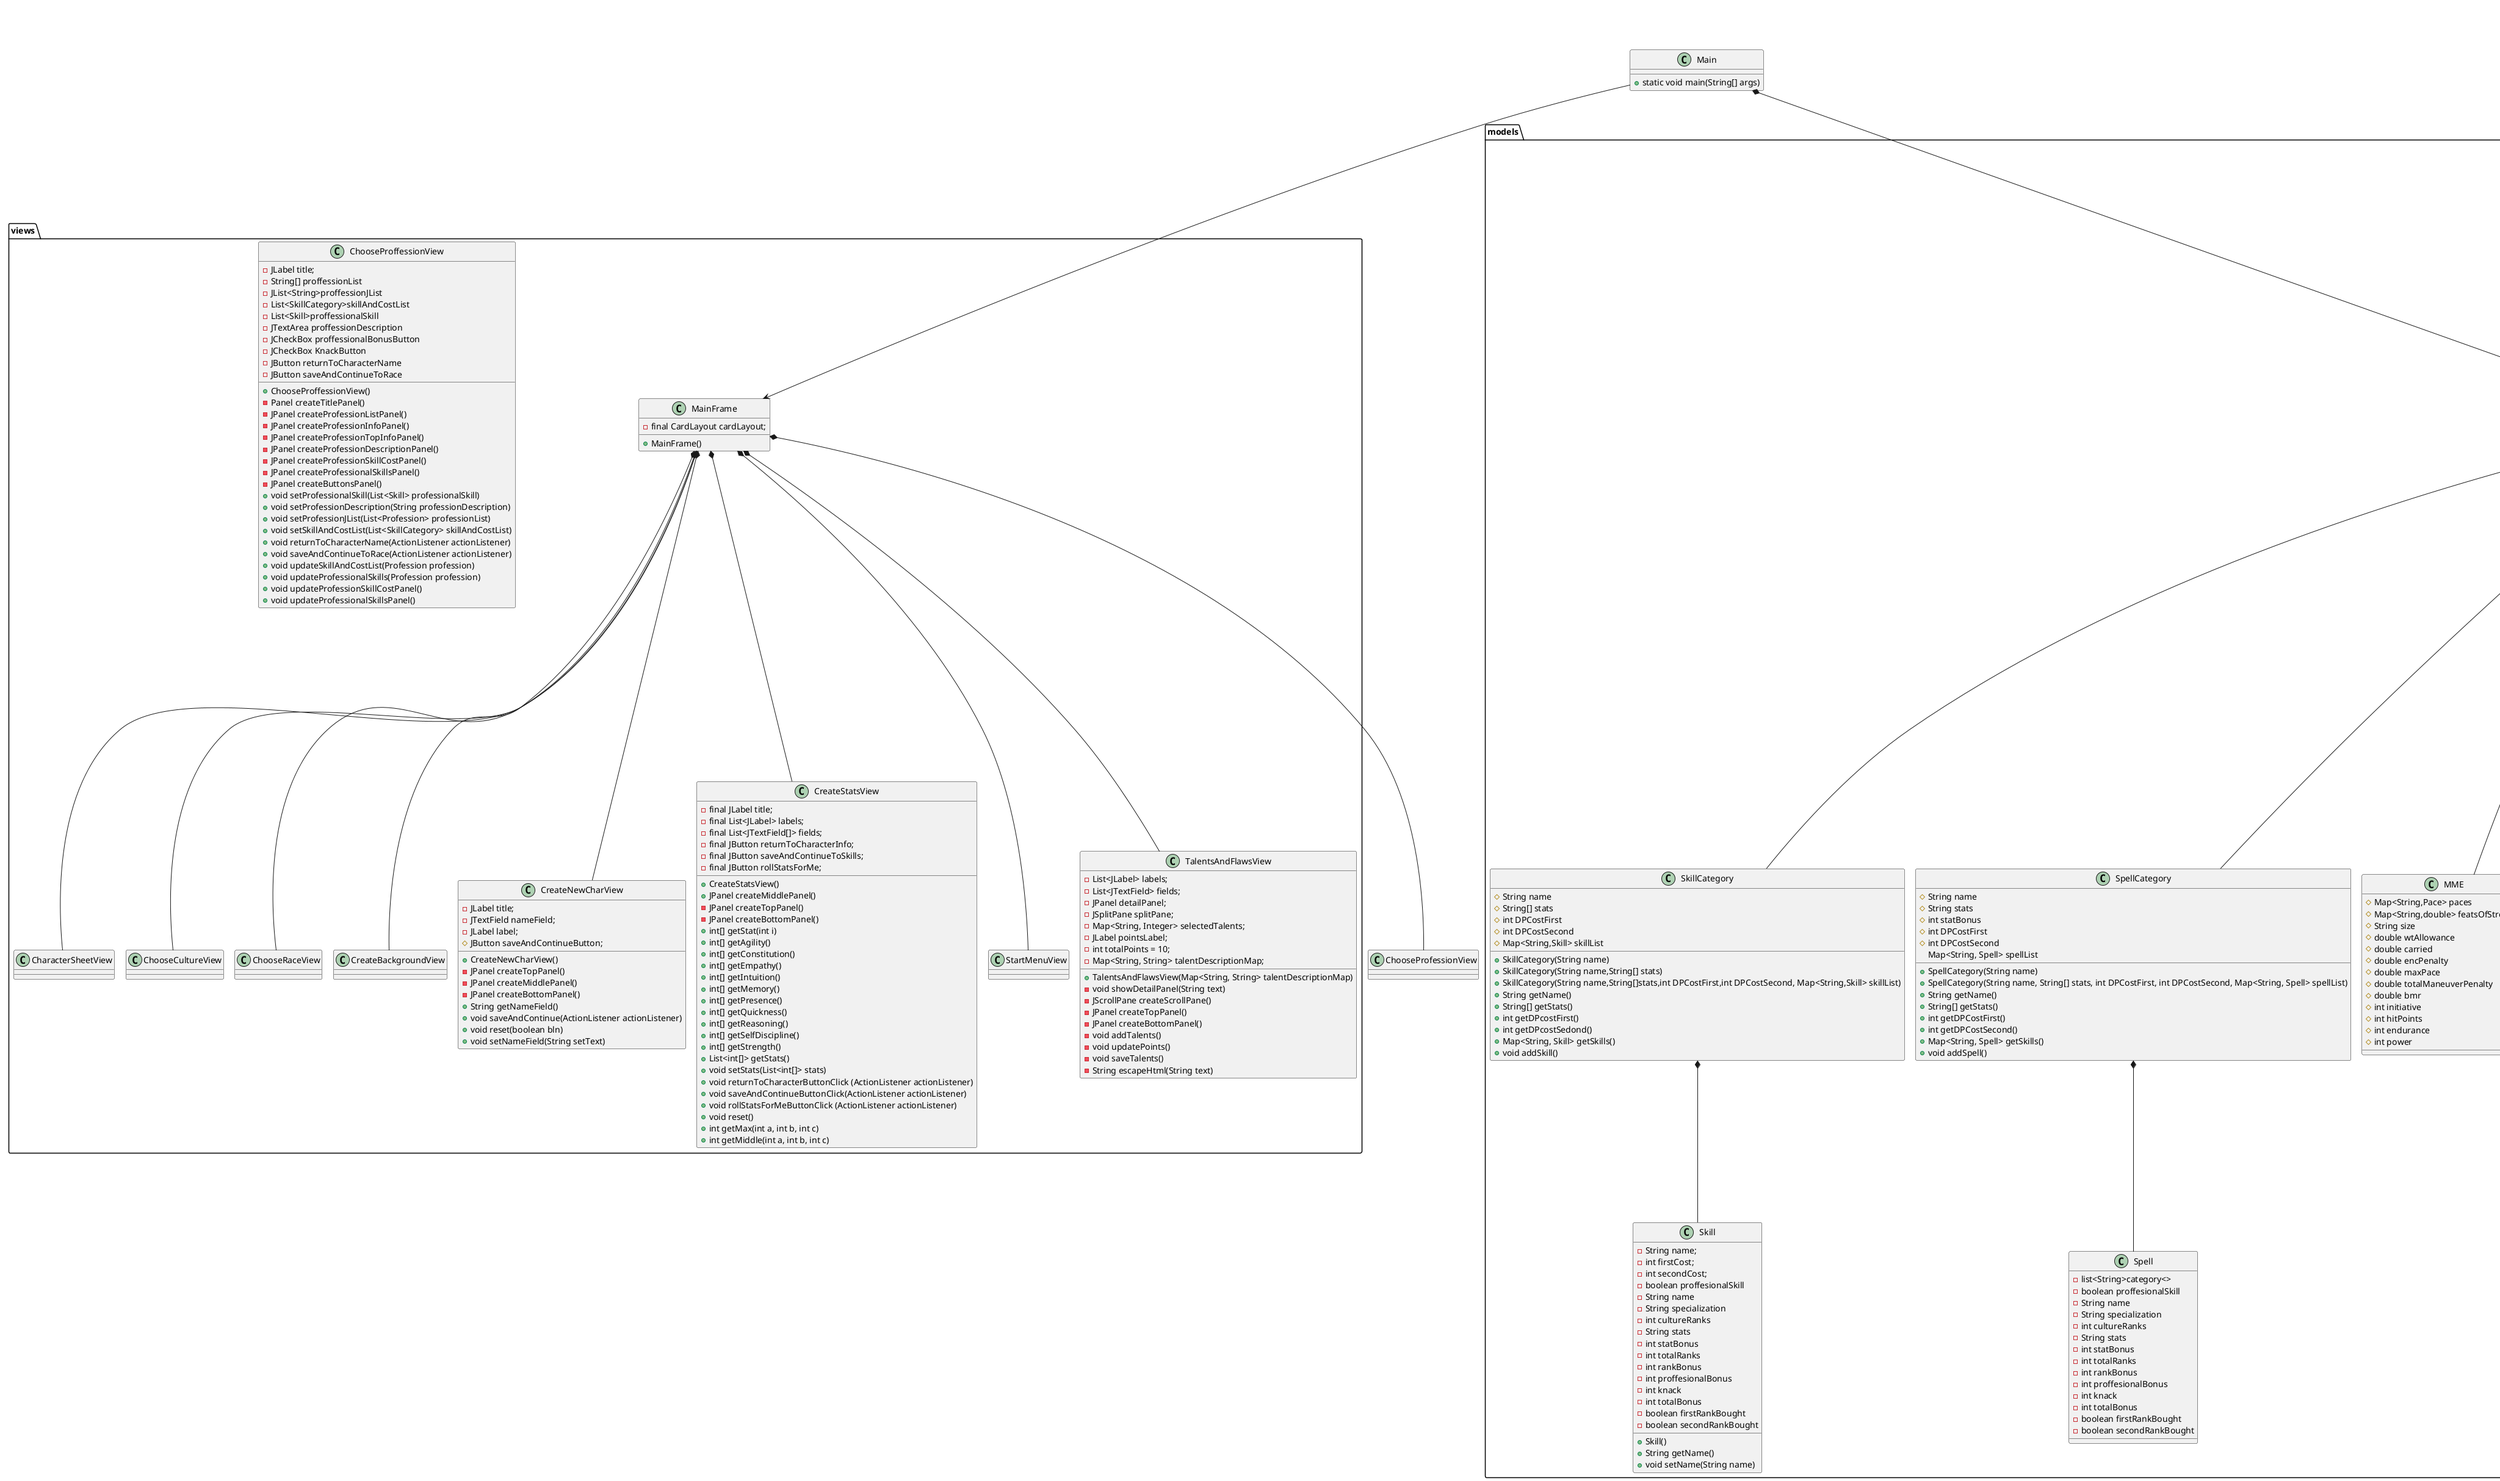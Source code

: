 @startuml
'https://plantuml.com/class-diagram
!pragma layout smetana


Class Main{
+static void main(String[] args)
}

package controllers{
    Class CharacterSheetController{
        -CreateStatsView view;
        +CharacterSheetController(CreateStatsView view)
    }
    Class ChooseProffessionController{
        -final CharacterSheet model;
        -ChooseProfessionView view;
        +ChooseProfessionController(CharacterSheet model, ChooseProfessionView view)
        -boolean validate(Profession profession)
        -void saveDataToModel(Profession profession)
    }
    Class CreateNewCharController{
        -CreateNewCharView view;
        -final CharacterSheet model;
        +CreateNewCharController(CreateNewCharView view, CharacterSheet model)
        +boolean validate(String name)
        +void saveDataToModel(String name)
        +boolean validateAndSave()
    }
    Class CreateStatsController{
         CharacterSheet model;
         CreateStatsView view;
         +CreateStatsController(CharacterSheet model, CreateStatsView view)
         -boolean validate(String input)
         -void saveDataToModel(String data)
         +boolean validateAndSave()
         -int[] generateStat()
         -List<int[]> generateStats()
    }
    Class TalentsAndFlawsController{
        -final CharacterSheet model;
        -final TalentsAndFlawsView view;
        -final Rules rules;
        +TalentsAndFlawsController(CharacterSheet model, TalentsAndFlawsView view)
    }

}


package views{
    Class MainFrame{
        -final CardLayout cardLayout;
        +MainFrame()
    }
    Class CharacterSheetView{}
    Class ChooseCultureView{}
    Class ChooseProffessionView{
        -JLabel title;
        -String[] proffessionList
        -JList<String>proffessionJList
        -List<SkillCategory>skillAndCostList
        -List<Skill>proffessionalSkill
        -JTextArea proffessionDescription
        -JCheckBox proffessionalBonusButton
        -JCheckBox KnackButton
        -JButton returnToCharacterName
        -JButton saveAndContinueToRace
        +ChooseProffessionView()
        -Panel createTitlePanel()
        -JPanel createProfessionListPanel()
        -JPanel createProfessionInfoPanel()
        -JPanel createProfessionTopInfoPanel()
        -JPanel createProfessionDescriptionPanel()
        -JPanel createProfessionSkillCostPanel()
        -JPanel createProfessionalSkillsPanel()
        -JPanel createButtonsPanel()
        +void setProfessionalSkill(List<Skill> professionalSkill)
        +void setProfessionDescription(String professionDescription)
        +void setProfessionJList(List<Profession> professionList)
        +void setSkillAndCostList(List<SkillCategory> skillAndCostList)
        +void returnToCharacterName(ActionListener actionListener)
        +void saveAndContinueToRace(ActionListener actionListener)
        +void updateSkillAndCostList(Profession profession)
        +void updateProfessionalSkills(Profession profession)
        +void updateProfessionSkillCostPanel()
        +void updateProfessionalSkillsPanel()
        }
    Class ChooseRaceView{}
    Class CreateBackgroundView{}
    Class CreateNewCharView{
        -JLabel title;
        -JTextField nameField;
        -JLabel label;
        #JButton saveAndContinueButton;
        +CreateNewCharView()
        -JPanel createTopPanel()
        -JPanel createMiddlePanel()
        -JPanel createBottomPanel()
        +String getNameField()
        +void saveAndContinue(ActionListener actionListener)
        +void reset(boolean bln)
        +void setNameField(String setText)
    }
    Class CreateStatsView{
        -final JLabel title;
        -final List<JLabel> labels;
        -final List<JTextField[]> fields;
        -final JButton returnToCharacterInfo;
        -final JButton saveAndContinueToSkills;
        -final JButton rollStatsForMe;
        +CreateStatsView()
        +JPanel createMiddlePanel()
        -JPanel createTopPanel()
        -JPanel createBottomPanel()
        +int[] getStat(int i)
        +int[] getAgility()
        +int[] getConstitution()
        +int[] getEmpathy()
        +int[] getIntuition()
        +int[] getMemory()
        +int[] getPresence()
        +int[] getQuickness()
        +int[] getReasoning()
        +int[] getSelfDiscipline()
        +int[] getStrength()
        +List<int[]> getStats()
        +void setStats(List<int[]> stats)
        +void returnToCharacterButtonClick (ActionListener actionListener)
        + void saveAndContinueButtonClick(ActionListener actionListener)
        +void rollStatsForMeButtonClick (ActionListener actionListener)
        + void reset()
        +int getMax(int a, int b, int c)
        + int getMiddle(int a, int b, int c)
    }
    Class StartMenuView{}
    Class TalentsAndFlawsView{
    -List<JLabel> labels;
    -List<JTextField> fields;
    -JPanel detailPanel;
    -JSplitPane splitPane;
    -Map<String, Integer> selectedTalents;
    -JLabel pointsLabel;
    -int totalPoints = 10;
    -Map<String, String> talentDescriptionMap;
    +TalentsAndFlawsView(Map<String, String> talentDescriptionMap)
    -void showDetailPanel(String text)
    -JScrollPane createScrollPane()
    -JPanel createTopPanel()
    -JPanel createBottomPanel()
    -void addTalents()
    -void updatePoints()
    -void saveTalents()
    -String escapeHtml(String text)
    }
}
MainFrame *-- StartMenuView
MainFrame *-- CreateNewCharView
MainFrame *-- ChooseProfessionView
MainFrame *-- ChooseRaceView
MainFrame *-- ChooseCultureView
MainFrame *-- TalentsAndFlawsView
MainFrame *-- CreateStatsView
MainFrame *-- CreateBackgroundView
MainFrame *-- CharacterSheetView

package models{
    Class Rules{
        +static Map<String, SkillCategory> getEmptySkillList()
        +static Map<String, String> getTalentsAndFlaws()
    }
    Class CharacterSheet{
        - int level;
        - int xp
        - String name
        - String background;
        # Culture culture;
        # Race race;
        # Profession profession;
        # PrimaryStats stats;
        # Defense defense;
        # ManeuversMovementAndEncumbrance MME;
        # Inventory inventory;
        # Map SkillList <String, Skill>;
        # Map SpellList <String, Spell>;
        # Set <TalentsAndFlaws> TalentsAndFlaws;
        +CharacterSheet()
        +String getName()
        +void setName()
        +void setStat(String statName,int[]values)
        +void setStats(List<int[]>liste)
        +String getBackground()
        +void setBackground(String background)
        +Culture getCulture()
        +void setCulture(Culture culture)
        +Defense getDefense()
        +void setDefense(Defense defense)
        +Inventory getInventory()
        +void setInventory(Inventory inventory)
        +int getLevel()
        +void setLevel(int level)
        +ManeuversMovementAndEncumbrance getMME()
        +void setMME(ManeuversMovementAndEncumbrance MME)
        +Profession getProfession()
        +void setProfession(Profession profession)
        +Race getRace()
        +void setRace(Race race)
        +Map<String, SkillCategory> getSkillList()
        +void setSkillList(Map<String, SkillCategory> skillList)
        +Map<String, Spell> getSpellList()
        +void setSpellList(Map<String, Spell> spellList)
        +PrimaryStats getStats()
        + void setStats(PrimaryStats stats)
        +Set<TalentsAndFlaws> getTalentsAndFLaws()
        +void setTalentsAndFLaws(Set<TalentsAndFlaws> talentsAndFLaws)
        +int getXp()
        +void setXp(int xp)
        +Stat getStat(String statName)
       }
    Class Skill{
        -String name;
        -int firstCost;
        -int secondCost;
        +Skill()
        +String getName()
        +void setName(String name)
        -boolean proffesionalSkill
        -String name
        -String specialization
        -int cultureRanks
        -String stats
        -int statBonus
        -int totalRanks
        -int rankBonus
        -int proffesionalBonus
        -int knack
        -int totalBonus
        -boolean firstRankBought
        -boolean secondRankBought
    }
    Class SkillCategory{
        #String name
        #String[] stats
        #int DPCostFirst
        #int DPCostSecond
        #Map<String,Skill> skillList
        +SkillCategory(String name)
        +SkillCategory(String name,String[] stats)
        +SkillCategory(String name,String[]stats,int DPCostFirst,int DPCostSecond, Map<String,Skill> skillList)
        +String getName()
        +String[] getStats()
        +int getDPcostFirst()
        +int getDPcostSedond()
        +Map<String, Skill> getSkills()
        +void addSkill()
    }
    Class Spell{
        -list<String>category<>
        -boolean proffesionalSkill
        -String name
        -String specialization
        -int cultureRanks
        -String stats
        -int statBonus
        -int totalRanks
        -int rankBonus
        -int proffesionalBonus
        -int knack
        -int totalBonus
        -boolean firstRankBought
        -boolean secondRankBought
    }
    Class SpellCategory{
        #String name
        #String stats
        #int statBonus
        #int DPCostFirst
        #int DPCostSecond
        Map<String, Spell> spellList
        +SpellCategory(String name)
        +SpellCategory(String name, String[] stats, int DPCostFirst, int DPCostSecond, Map<String, Spell> spellList)
        +String getName()
        +String[] getStats()
        +int getDPCostFirst()
        +int getDPCostSecond()
        +Map<String, Spell> getSkills()
        +void addSpell()
    }
    Class MME{
        # Map<String,Pace> paces
        # Map<String,double> featsOfStrength
        # String size
        # double wtAllowance
        # double carried
        # double encPenalty
        # double maxPace
        # double totalManeuverPenalty
        # double bmr
        # int initiative
        # int hitPoints
        # int endurance
        # int power
    }
    Class PrimaryStats{
         # Stat agility;
         # Stat constitution;
         # Stat empathy;
         # Stat intuition;
         # Stat memory;
         # Stat presence;
         # Stat quickness;
         # Stat reasoning;
         # Stat selfDiscipline;
         # Stat strength;
         +PrimaryStats()
         +void setStat(String statNavn, int[] values)
         +void setStats(List<int[]> stats)
         +Stat getStat(String statName)
    }
    Class Defense{}
    Class Race{
        - String race
        - int bonusDps;
        - int agility;
        - int constitution;
        - int empathy;
        - int intuition;
        - int memory;
        - int presence;
        - int quickness;
        - int reasoning;
        - int selfDisc;
        - int strength;
        - int channeling;
        - int essence;
        - int mentalism;
        - int physical;
        - int endurance;
        - int baseHits;
        - int recoveryMult;
        + getBonusDps();
        + getAgility();
        + getConstitution();
        + getEmpathy();
        + getIntuition();
        + getMemory();
        + getPresence();
        + getQuickness();
        + getReasoning();
        + getSelfDisc();
        + getStrength();
        + getChanneling();
        + getEssence();
        + getMentalism();
        + getPhysical();
        + getEndurance();
        + getBaseHits();
        + getRecoveryMult();
        + getRaceBonus(String statName);
    }
    Class Culture{
        - String cultureName
        - Map <String, Integer> skillMap;
        +Culture(String cultureName, Map<String, Integer> skillMap)
        +String getCultureName()
        + Map<String, Integer> getSkillMap()
        + getSkillMap();
    }
    Class Profession{
        #String name;
        #String description;
        #Map<String, List<Integer>> professionSkillCost;
        #List<String> availableRealms;
        #List<Skill> availableProfessionalSkillList;
        #Map<String, List<Spell>> professionSpell;
        #List<Skill> chosenProfessionalSkills;
        #List<Skill> chosenKnacks;
        #protected List<Skill> chosenRealms;
        +Profession()
        + Map<String, List<Integer>> getSkillCost()
        +List<Skill> getProfessionalSkill()
        +Map<String, List<Integer>> getProfessionSkillCost()
        +List<String> getAvailableRealms()
        +Map<String, List<Spell>> getSpellList()
        +String getName()
        +String getDescription()
        +List<Skill> getChosenProfessionalSkills()
        +List<Skill> getChosenKnacks()
        +List<Skill> getChosenRealms()
    }
    Class TalentsAndFlaws{
        -String name;
        -String description;
        +TalentsAndFlaws()
        +TalentsAndFlaws(String name, String description)
        +String getName()
        +String getDescription()
        +void setName(String name)
        +void setDescription(String description)
    }
    Class Stat{
        - String name
        - int potentional
        - int temp
        + Stat(String name)
        # int bonus()
        # int racial()
        # int special()
        # int getTotal()
        #int getRaceBonus()
        +void setStat(int[] stat)
        + int getPotentional()
        + getTemp()
    }
}

CharacterSheet *-- PrimaryStats
PrimaryStats *-- Stat
CharacterSheet *-- MME
CharacterSheet *-- Defense
CharacterSheet *-- TalentsAndFlaws
CharacterSheet *-- SkillCategory
SkillCategory *-- Skill
CharacterSheet *-- SpellCategory
SpellCategory *-- Spell
CharacterSheet *-- Race
CharacterSheet *-- Culture
CharacterSheet *-- Profession

Main *-- CharacterSheet
Main --> MainFrame
@enduml

implements ..|>
extends <|-- (is-a)
composition *-- (must-have)
Aggregation o-- (can-have)
Associering <--
